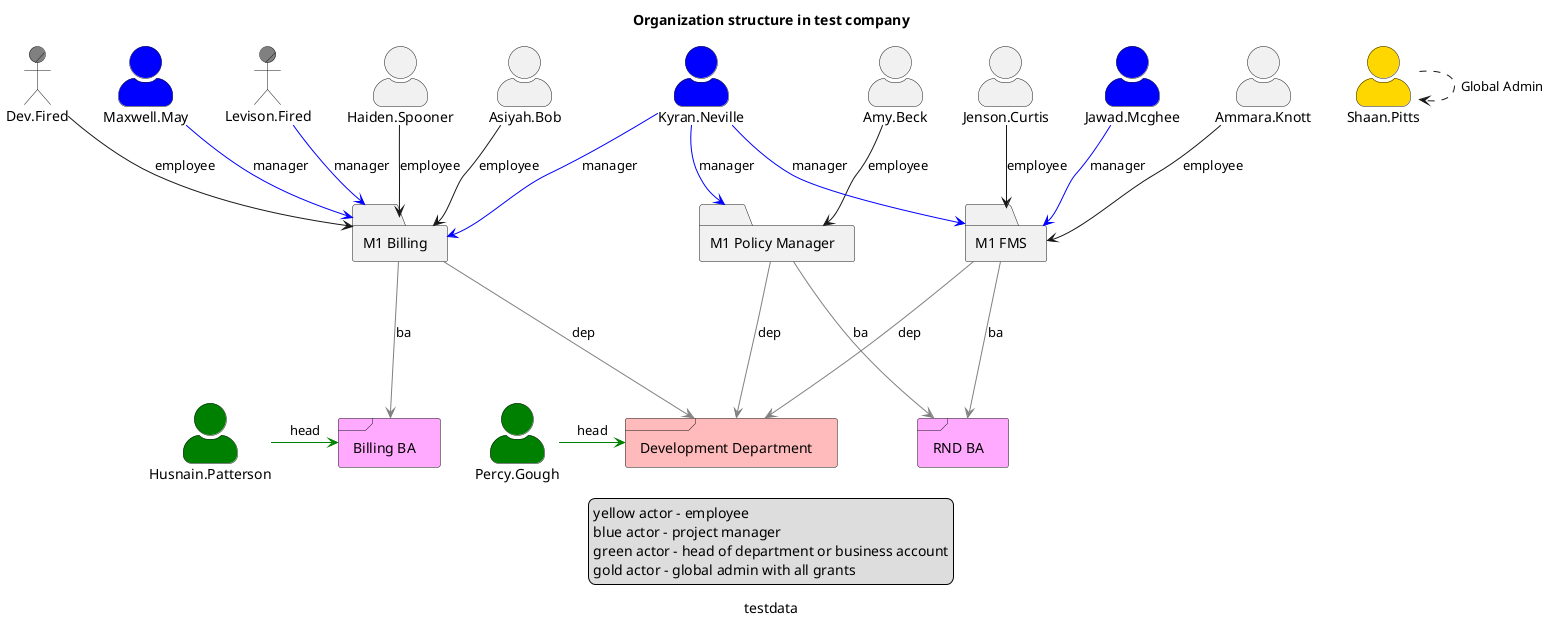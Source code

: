 @startuml
'https://plantuml.com/component-diagram

skinparam actorStyle awesome

caption "testdata"
title "Organization structure in test company"

legend
yellow actor - employee
blue actor - project manager
green actor - head of department or business account
gold actor - global admin with all grants
end legend

actor "Haiden.Spooner"
actor "Asiyah.Bob"
actor/ "Dev.Fired" #gray
actor "Maxwell.May" #blue
actor "Percy.Gough" #green
actor "Ammara.Knott"
actor "Jenson.Curtis"
actor "Jawad.Mcghee" #blue
actor "Amy.Beck"
actor "Kyran.Neville" #blue
actor "Husnain.Patterson" #green
actor/ "Levison.Fired" #gray
actor "Shaan.Pitts" #gold

Shaan.Pitts-.->Shaan.Pitts:Global Admin

folder "M1 Billing"
folder "M1 FMS"
folder "M1 Policy Manager"

frame Development as "Development Department" #FFBBBB

frame Billing as "Billing BA" #FFAAFF
frame RND as "RND BA" #FFAAFF

[Haiden.Spooner] --> [M1 Billing] : employee
[Asiyah.Bob] --> [M1 Billing] : employee
[Dev.Fired] --> [M1 Billing] : employee
[Maxwell.May] --[#blue]> [M1 Billing] : manager
[Levison.Fired] --[#blue]> [M1 Billing] : manager
[Ammara.Knott] --> [M1 FMS] : employee
[Jenson.Curtis] --> [M1 FMS] : employee
[Jawad.Mcghee] --[#blue]> [M1 FMS] : manager
[Amy.Beck] --> [M1 Policy Manager] : employee
[Kyran.Neville] --[#blue]> [M1 Billing] : manager
[Kyran.Neville] --[#blue]> [M1 Policy Manager] : manager
[Kyran.Neville] --[#blue]> [M1 FMS] : manager


[Percy.Gough] -[#green]> [Development] : head
[Husnain.Patterson] -[#green]> [Billing] : head


[M1 Billing] -[#gray]--> [Development]: dep
[M1 FMS] -[#gray]--> [Development]: dep
[M1 Policy Manager]-[#gray]-->[Development]: dep

[M1 Billing]--[#gray]->[Billing]:ba
[M1 FMS]-[#gray]-->[RND]:ba
[M1 Policy Manager]-[#gray]-->[RND]:ba


@enduml